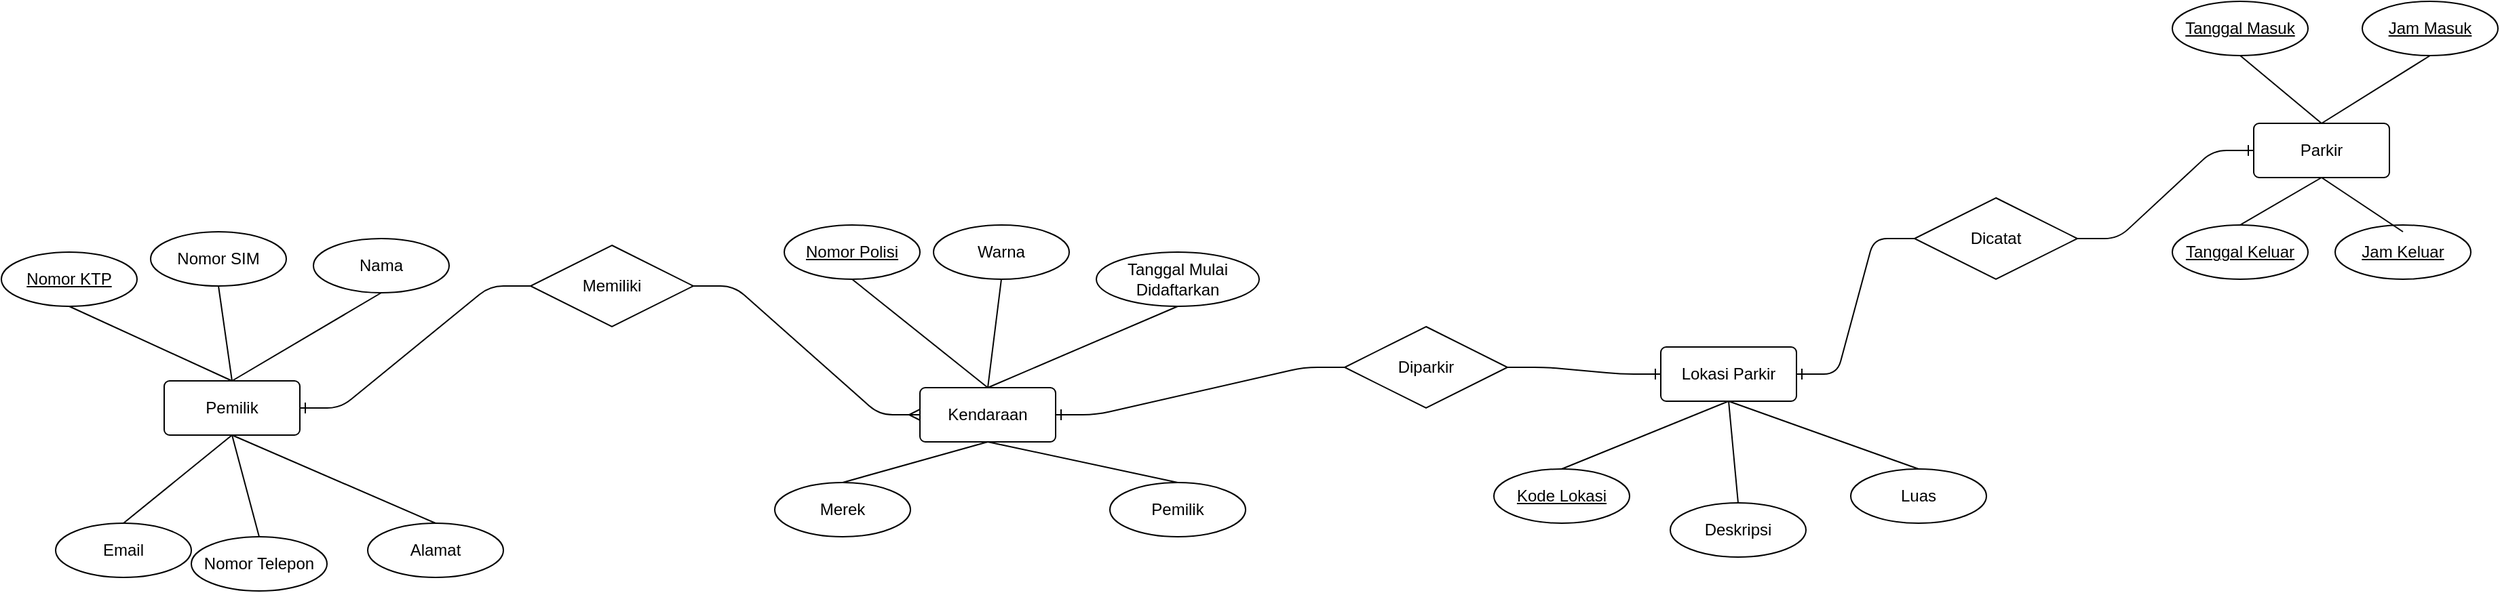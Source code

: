<mxfile version="14.9.9" type="device"><diagram id="OG5uIcRwUsuerimOeGn9" name="Page-1"><mxGraphModel dx="3530" dy="1754" grid="1" gridSize="10" guides="1" tooltips="1" connect="1" arrows="1" fold="1" page="1" pageScale="1" pageWidth="827" pageHeight="1169" math="0" shadow="0"><root><mxCell id="0"/><mxCell id="1" parent="0"/><mxCell id="lWS7k10DqaSBkQgHMjg3-57" value="" style="group" vertex="1" connectable="0" parent="1"><mxGeometry x="-120" y="520" width="1840" height="435" as="geometry"/></mxCell><mxCell id="lWS7k10DqaSBkQgHMjg3-1" value="Lokasi Parkir" style="rounded=1;arcSize=10;whiteSpace=wrap;html=1;align=center;" vertex="1" parent="lWS7k10DqaSBkQgHMjg3-57"><mxGeometry x="1223" y="255" width="100" height="40" as="geometry"/></mxCell><mxCell id="lWS7k10DqaSBkQgHMjg3-2" value="&lt;u&gt;Kode Lokasi&lt;/u&gt;" style="ellipse;whiteSpace=wrap;html=1;align=center;" vertex="1" parent="lWS7k10DqaSBkQgHMjg3-57"><mxGeometry x="1100" y="345" width="100" height="40" as="geometry"/></mxCell><mxCell id="lWS7k10DqaSBkQgHMjg3-3" value="Deskripsi" style="ellipse;whiteSpace=wrap;html=1;align=center;" vertex="1" parent="lWS7k10DqaSBkQgHMjg3-57"><mxGeometry x="1230" y="370" width="100" height="40" as="geometry"/></mxCell><mxCell id="lWS7k10DqaSBkQgHMjg3-4" value="Luas" style="ellipse;whiteSpace=wrap;html=1;align=center;" vertex="1" parent="lWS7k10DqaSBkQgHMjg3-57"><mxGeometry x="1363" y="345" width="100" height="40" as="geometry"/></mxCell><mxCell id="lWS7k10DqaSBkQgHMjg3-6" value="" style="endArrow=none;html=1;exitX=0.5;exitY=1;exitDx=0;exitDy=0;entryX=0.5;entryY=0;entryDx=0;entryDy=0;" edge="1" parent="lWS7k10DqaSBkQgHMjg3-57" source="lWS7k10DqaSBkQgHMjg3-1" target="lWS7k10DqaSBkQgHMjg3-2"><mxGeometry width="50" height="50" relative="1" as="geometry"><mxPoint x="1123" y="315" as="sourcePoint"/><mxPoint x="1173" y="265" as="targetPoint"/></mxGeometry></mxCell><mxCell id="lWS7k10DqaSBkQgHMjg3-7" value="" style="endArrow=none;html=1;exitX=0.5;exitY=1;exitDx=0;exitDy=0;entryX=0.5;entryY=0;entryDx=0;entryDy=0;" edge="1" parent="lWS7k10DqaSBkQgHMjg3-57" source="lWS7k10DqaSBkQgHMjg3-1" target="lWS7k10DqaSBkQgHMjg3-3"><mxGeometry width="50" height="50" relative="1" as="geometry"><mxPoint x="1283" y="265" as="sourcePoint"/><mxPoint x="1290" y="355" as="targetPoint"/></mxGeometry></mxCell><mxCell id="lWS7k10DqaSBkQgHMjg3-8" value="" style="endArrow=none;html=1;entryX=0.5;entryY=0;entryDx=0;entryDy=0;exitX=0.5;exitY=1;exitDx=0;exitDy=0;" edge="1" parent="lWS7k10DqaSBkQgHMjg3-57" source="lWS7k10DqaSBkQgHMjg3-1" target="lWS7k10DqaSBkQgHMjg3-4"><mxGeometry width="50" height="50" relative="1" as="geometry"><mxPoint x="1273" y="255" as="sourcePoint"/><mxPoint x="1313" y="215" as="targetPoint"/></mxGeometry></mxCell><mxCell id="lWS7k10DqaSBkQgHMjg3-10" value="Kendaraan" style="rounded=1;arcSize=10;whiteSpace=wrap;html=1;align=center;" vertex="1" parent="lWS7k10DqaSBkQgHMjg3-57"><mxGeometry x="677" y="285" width="100" height="40" as="geometry"/></mxCell><mxCell id="lWS7k10DqaSBkQgHMjg3-11" value="&lt;u&gt;Nomor Polisi&lt;/u&gt;" style="ellipse;whiteSpace=wrap;html=1;align=center;" vertex="1" parent="lWS7k10DqaSBkQgHMjg3-57"><mxGeometry x="577" y="165" width="100" height="40" as="geometry"/></mxCell><mxCell id="lWS7k10DqaSBkQgHMjg3-12" value="Warna" style="ellipse;whiteSpace=wrap;html=1;align=center;" vertex="1" parent="lWS7k10DqaSBkQgHMjg3-57"><mxGeometry x="687" y="165" width="100" height="40" as="geometry"/></mxCell><mxCell id="lWS7k10DqaSBkQgHMjg3-13" value="Merek" style="ellipse;whiteSpace=wrap;html=1;align=center;" vertex="1" parent="lWS7k10DqaSBkQgHMjg3-57"><mxGeometry x="570" y="355" width="100" height="40" as="geometry"/></mxCell><mxCell id="lWS7k10DqaSBkQgHMjg3-14" value="Tanggal Mulai Didaftarkan" style="ellipse;whiteSpace=wrap;html=1;align=center;" vertex="1" parent="lWS7k10DqaSBkQgHMjg3-57"><mxGeometry x="807" y="185" width="120" height="40" as="geometry"/></mxCell><mxCell id="lWS7k10DqaSBkQgHMjg3-15" value="Pemilik" style="ellipse;whiteSpace=wrap;html=1;align=center;" vertex="1" parent="lWS7k10DqaSBkQgHMjg3-57"><mxGeometry x="817" y="355" width="100" height="40" as="geometry"/></mxCell><mxCell id="lWS7k10DqaSBkQgHMjg3-16" value="" style="endArrow=none;html=1;exitX=0.5;exitY=0;exitDx=0;exitDy=0;entryX=0.5;entryY=1;entryDx=0;entryDy=0;" edge="1" parent="lWS7k10DqaSBkQgHMjg3-57" source="lWS7k10DqaSBkQgHMjg3-10" target="lWS7k10DqaSBkQgHMjg3-11"><mxGeometry width="50" height="50" relative="1" as="geometry"><mxPoint x="757" y="255" as="sourcePoint"/><mxPoint x="647" y="205" as="targetPoint"/></mxGeometry></mxCell><mxCell id="lWS7k10DqaSBkQgHMjg3-17" value="" style="endArrow=none;html=1;entryX=0.5;entryY=1;entryDx=0;entryDy=0;exitX=0.5;exitY=0;exitDx=0;exitDy=0;" edge="1" parent="lWS7k10DqaSBkQgHMjg3-57" source="lWS7k10DqaSBkQgHMjg3-10" target="lWS7k10DqaSBkQgHMjg3-12"><mxGeometry width="50" height="50" relative="1" as="geometry"><mxPoint x="747" y="255" as="sourcePoint"/><mxPoint x="617" y="215" as="targetPoint"/></mxGeometry></mxCell><mxCell id="lWS7k10DqaSBkQgHMjg3-18" value="" style="endArrow=none;html=1;entryX=0.5;entryY=0;entryDx=0;entryDy=0;exitX=0.5;exitY=1;exitDx=0;exitDy=0;" edge="1" parent="lWS7k10DqaSBkQgHMjg3-57" source="lWS7k10DqaSBkQgHMjg3-10" target="lWS7k10DqaSBkQgHMjg3-13"><mxGeometry width="50" height="50" relative="1" as="geometry"><mxPoint x="757" y="265" as="sourcePoint"/><mxPoint x="737" y="215" as="targetPoint"/></mxGeometry></mxCell><mxCell id="lWS7k10DqaSBkQgHMjg3-19" value="" style="endArrow=none;html=1;entryX=0.5;entryY=1;entryDx=0;entryDy=0;exitX=0.5;exitY=0;exitDx=0;exitDy=0;" edge="1" parent="lWS7k10DqaSBkQgHMjg3-57" source="lWS7k10DqaSBkQgHMjg3-10" target="lWS7k10DqaSBkQgHMjg3-14"><mxGeometry width="50" height="50" relative="1" as="geometry"><mxPoint x="757" y="265" as="sourcePoint"/><mxPoint x="857" y="215" as="targetPoint"/></mxGeometry></mxCell><mxCell id="lWS7k10DqaSBkQgHMjg3-20" value="" style="endArrow=none;html=1;entryX=0.5;entryY=0;entryDx=0;entryDy=0;" edge="1" parent="lWS7k10DqaSBkQgHMjg3-57" target="lWS7k10DqaSBkQgHMjg3-15"><mxGeometry width="50" height="50" relative="1" as="geometry"><mxPoint x="727" y="325" as="sourcePoint"/><mxPoint x="987" y="215" as="targetPoint"/></mxGeometry></mxCell><mxCell id="lWS7k10DqaSBkQgHMjg3-21" value="Pemilik" style="rounded=1;arcSize=10;whiteSpace=wrap;html=1;align=center;" vertex="1" parent="lWS7k10DqaSBkQgHMjg3-57"><mxGeometry x="120" y="280" width="100" height="40" as="geometry"/></mxCell><mxCell id="lWS7k10DqaSBkQgHMjg3-22" value="&lt;u&gt;Nomor KTP&lt;/u&gt;" style="ellipse;whiteSpace=wrap;html=1;align=center;" vertex="1" parent="lWS7k10DqaSBkQgHMjg3-57"><mxGeometry y="185" width="100" height="40" as="geometry"/></mxCell><mxCell id="lWS7k10DqaSBkQgHMjg3-24" value="Nomor SIM" style="ellipse;whiteSpace=wrap;html=1;align=center;" vertex="1" parent="lWS7k10DqaSBkQgHMjg3-57"><mxGeometry x="110" y="170" width="100" height="40" as="geometry"/></mxCell><mxCell id="lWS7k10DqaSBkQgHMjg3-25" value="Nama" style="ellipse;whiteSpace=wrap;html=1;align=center;" vertex="1" parent="lWS7k10DqaSBkQgHMjg3-57"><mxGeometry x="230" y="175" width="100" height="40" as="geometry"/></mxCell><mxCell id="lWS7k10DqaSBkQgHMjg3-26" value="Alamat" style="ellipse;whiteSpace=wrap;html=1;align=center;" vertex="1" parent="lWS7k10DqaSBkQgHMjg3-57"><mxGeometry x="270" y="385" width="100" height="40" as="geometry"/></mxCell><mxCell id="lWS7k10DqaSBkQgHMjg3-27" value="Nomor Telepon" style="ellipse;whiteSpace=wrap;html=1;align=center;" vertex="1" parent="lWS7k10DqaSBkQgHMjg3-57"><mxGeometry x="140" y="395" width="100" height="40" as="geometry"/></mxCell><mxCell id="lWS7k10DqaSBkQgHMjg3-28" value="Email" style="ellipse;whiteSpace=wrap;html=1;align=center;" vertex="1" parent="lWS7k10DqaSBkQgHMjg3-57"><mxGeometry x="40" y="385" width="100" height="40" as="geometry"/></mxCell><mxCell id="lWS7k10DqaSBkQgHMjg3-30" value="" style="endArrow=none;html=1;exitX=0.5;exitY=0;exitDx=0;exitDy=0;entryX=0.5;entryY=1;entryDx=0;entryDy=0;" edge="1" parent="lWS7k10DqaSBkQgHMjg3-57" source="lWS7k10DqaSBkQgHMjg3-21" target="lWS7k10DqaSBkQgHMjg3-22"><mxGeometry width="50" height="50" relative="1" as="geometry"><mxPoint x="170" y="220" as="sourcePoint"/><mxPoint x="70" y="140" as="targetPoint"/></mxGeometry></mxCell><mxCell id="lWS7k10DqaSBkQgHMjg3-31" value="" style="endArrow=none;html=1;entryX=0.5;entryY=1;entryDx=0;entryDy=0;exitX=0.5;exitY=0;exitDx=0;exitDy=0;" edge="1" parent="lWS7k10DqaSBkQgHMjg3-57" source="lWS7k10DqaSBkQgHMjg3-21" target="lWS7k10DqaSBkQgHMjg3-24"><mxGeometry width="50" height="50" relative="1" as="geometry"><mxPoint x="190" y="260" as="sourcePoint"/><mxPoint x="20" y="260" as="targetPoint"/></mxGeometry></mxCell><mxCell id="lWS7k10DqaSBkQgHMjg3-32" value="" style="endArrow=none;html=1;entryX=0.5;entryY=1;entryDx=0;entryDy=0;" edge="1" parent="lWS7k10DqaSBkQgHMjg3-57" target="lWS7k10DqaSBkQgHMjg3-25"><mxGeometry width="50" height="50" relative="1" as="geometry"><mxPoint x="170" y="280" as="sourcePoint"/><mxPoint x="100" y="195" as="targetPoint"/></mxGeometry></mxCell><mxCell id="lWS7k10DqaSBkQgHMjg3-33" value="" style="endArrow=none;html=1;entryX=0.5;entryY=0;entryDx=0;entryDy=0;exitX=0.5;exitY=1;exitDx=0;exitDy=0;" edge="1" parent="lWS7k10DqaSBkQgHMjg3-57" source="lWS7k10DqaSBkQgHMjg3-21" target="lWS7k10DqaSBkQgHMjg3-26"><mxGeometry width="50" height="50" relative="1" as="geometry"><mxPoint x="200" y="270" as="sourcePoint"/><mxPoint x="210" y="175" as="targetPoint"/></mxGeometry></mxCell><mxCell id="lWS7k10DqaSBkQgHMjg3-34" value="" style="endArrow=none;html=1;entryX=0.5;entryY=0;entryDx=0;entryDy=0;exitX=0.5;exitY=1;exitDx=0;exitDy=0;" edge="1" parent="lWS7k10DqaSBkQgHMjg3-57" source="lWS7k10DqaSBkQgHMjg3-21" target="lWS7k10DqaSBkQgHMjg3-27"><mxGeometry width="50" height="50" relative="1" as="geometry"><mxPoint x="170" y="315" as="sourcePoint"/><mxPoint x="320" y="210" as="targetPoint"/></mxGeometry></mxCell><mxCell id="lWS7k10DqaSBkQgHMjg3-35" value="" style="endArrow=none;html=1;entryX=0.5;entryY=0;entryDx=0;entryDy=0;exitX=0.5;exitY=1;exitDx=0;exitDy=0;" edge="1" parent="lWS7k10DqaSBkQgHMjg3-57" source="lWS7k10DqaSBkQgHMjg3-21" target="lWS7k10DqaSBkQgHMjg3-28"><mxGeometry width="50" height="50" relative="1" as="geometry"><mxPoint x="170" y="280" as="sourcePoint"/><mxPoint x="330" y="250" as="targetPoint"/></mxGeometry></mxCell><mxCell id="lWS7k10DqaSBkQgHMjg3-36" value="Parkir" style="rounded=1;arcSize=10;whiteSpace=wrap;html=1;align=center;" vertex="1" parent="lWS7k10DqaSBkQgHMjg3-57"><mxGeometry x="1660" y="90" width="100" height="40" as="geometry"/></mxCell><mxCell id="lWS7k10DqaSBkQgHMjg3-37" value="&lt;u&gt;Tanggal Masuk&lt;/u&gt;" style="ellipse;whiteSpace=wrap;html=1;align=center;" vertex="1" parent="lWS7k10DqaSBkQgHMjg3-57"><mxGeometry x="1600" width="100" height="40" as="geometry"/></mxCell><mxCell id="lWS7k10DqaSBkQgHMjg3-38" value="&lt;u&gt;Jam Masuk&lt;/u&gt;" style="ellipse;whiteSpace=wrap;html=1;align=center;" vertex="1" parent="lWS7k10DqaSBkQgHMjg3-57"><mxGeometry x="1740" width="100" height="40" as="geometry"/></mxCell><mxCell id="lWS7k10DqaSBkQgHMjg3-39" value="&lt;u&gt;Tanggal Keluar&lt;/u&gt;" style="ellipse;whiteSpace=wrap;html=1;align=center;" vertex="1" parent="lWS7k10DqaSBkQgHMjg3-57"><mxGeometry x="1600" y="165" width="100" height="40" as="geometry"/></mxCell><mxCell id="lWS7k10DqaSBkQgHMjg3-40" value="&lt;u&gt;Jam Keluar&lt;/u&gt;" style="ellipse;whiteSpace=wrap;html=1;align=center;" vertex="1" parent="lWS7k10DqaSBkQgHMjg3-57"><mxGeometry x="1720" y="165" width="100" height="40" as="geometry"/></mxCell><mxCell id="lWS7k10DqaSBkQgHMjg3-41" value="" style="endArrow=none;html=1;exitX=0.5;exitY=0;exitDx=0;exitDy=0;entryX=0.5;entryY=1;entryDx=0;entryDy=0;" edge="1" parent="lWS7k10DqaSBkQgHMjg3-57" source="lWS7k10DqaSBkQgHMjg3-36" target="lWS7k10DqaSBkQgHMjg3-37"><mxGeometry width="50" height="50" relative="1" as="geometry"><mxPoint x="1740" y="100" as="sourcePoint"/><mxPoint x="1640" y="20" as="targetPoint"/></mxGeometry></mxCell><mxCell id="lWS7k10DqaSBkQgHMjg3-42" value="" style="endArrow=none;html=1;exitX=0.5;exitY=0;exitDx=0;exitDy=0;entryX=0.5;entryY=1;entryDx=0;entryDy=0;" edge="1" parent="lWS7k10DqaSBkQgHMjg3-57" source="lWS7k10DqaSBkQgHMjg3-36" target="lWS7k10DqaSBkQgHMjg3-38"><mxGeometry width="50" height="50" relative="1" as="geometry"><mxPoint x="1720" y="100" as="sourcePoint"/><mxPoint x="1600" y="50" as="targetPoint"/></mxGeometry></mxCell><mxCell id="lWS7k10DqaSBkQgHMjg3-43" value="" style="endArrow=none;html=1;exitX=0.5;exitY=1;exitDx=0;exitDy=0;entryX=0.5;entryY=0;entryDx=0;entryDy=0;" edge="1" parent="lWS7k10DqaSBkQgHMjg3-57" source="lWS7k10DqaSBkQgHMjg3-36" target="lWS7k10DqaSBkQgHMjg3-39"><mxGeometry width="50" height="50" relative="1" as="geometry"><mxPoint x="1720" y="100" as="sourcePoint"/><mxPoint x="1600" y="50" as="targetPoint"/></mxGeometry></mxCell><mxCell id="lWS7k10DqaSBkQgHMjg3-44" value="" style="endArrow=none;html=1;exitX=0.5;exitY=1;exitDx=0;exitDy=0;" edge="1" parent="lWS7k10DqaSBkQgHMjg3-57" source="lWS7k10DqaSBkQgHMjg3-36"><mxGeometry width="50" height="50" relative="1" as="geometry"><mxPoint x="1720" y="140" as="sourcePoint"/><mxPoint x="1770" y="170" as="targetPoint"/></mxGeometry></mxCell><mxCell id="lWS7k10DqaSBkQgHMjg3-45" value="Memiliki" style="shape=rhombus;perimeter=rhombusPerimeter;whiteSpace=wrap;html=1;align=center;" vertex="1" parent="lWS7k10DqaSBkQgHMjg3-57"><mxGeometry x="390" y="180" width="120" height="60" as="geometry"/></mxCell><mxCell id="lWS7k10DqaSBkQgHMjg3-46" value="" style="edgeStyle=entityRelationEdgeStyle;fontSize=12;html=1;endArrow=ERmany;exitX=1;exitY=0.5;exitDx=0;exitDy=0;entryX=0;entryY=0.5;entryDx=0;entryDy=0;" edge="1" parent="lWS7k10DqaSBkQgHMjg3-57" source="lWS7k10DqaSBkQgHMjg3-45" target="lWS7k10DqaSBkQgHMjg3-10"><mxGeometry width="100" height="100" relative="1" as="geometry"><mxPoint x="490" y="470" as="sourcePoint"/><mxPoint x="590" y="370" as="targetPoint"/></mxGeometry></mxCell><mxCell id="lWS7k10DqaSBkQgHMjg3-47" value="" style="edgeStyle=entityRelationEdgeStyle;fontSize=12;html=1;endArrow=ERone;endFill=1;exitX=0;exitY=0.5;exitDx=0;exitDy=0;entryX=1;entryY=0.5;entryDx=0;entryDy=0;" edge="1" parent="lWS7k10DqaSBkQgHMjg3-57" source="lWS7k10DqaSBkQgHMjg3-45" target="lWS7k10DqaSBkQgHMjg3-21"><mxGeometry width="100" height="100" relative="1" as="geometry"><mxPoint x="260" y="320" as="sourcePoint"/><mxPoint x="380" y="270" as="targetPoint"/></mxGeometry></mxCell><mxCell id="lWS7k10DqaSBkQgHMjg3-49" value="Diparkir" style="shape=rhombus;perimeter=rhombusPerimeter;whiteSpace=wrap;html=1;align=center;" vertex="1" parent="lWS7k10DqaSBkQgHMjg3-57"><mxGeometry x="990" y="240" width="120" height="60" as="geometry"/></mxCell><mxCell id="lWS7k10DqaSBkQgHMjg3-50" value="" style="edgeStyle=entityRelationEdgeStyle;fontSize=12;html=1;endArrow=ERone;endFill=1;exitX=0;exitY=0.5;exitDx=0;exitDy=0;entryX=1;entryY=0.5;entryDx=0;entryDy=0;" edge="1" parent="lWS7k10DqaSBkQgHMjg3-57" source="lWS7k10DqaSBkQgHMjg3-49" target="lWS7k10DqaSBkQgHMjg3-10"><mxGeometry width="100" height="100" relative="1" as="geometry"><mxPoint x="607" y="460" as="sourcePoint"/><mxPoint x="777" y="370" as="targetPoint"/></mxGeometry></mxCell><mxCell id="lWS7k10DqaSBkQgHMjg3-53" value="" style="edgeStyle=entityRelationEdgeStyle;fontSize=12;html=1;endArrow=ERone;endFill=1;exitX=1;exitY=0.5;exitDx=0;exitDy=0;entryX=0;entryY=0.5;entryDx=0;entryDy=0;" edge="1" parent="lWS7k10DqaSBkQgHMjg3-57" source="lWS7k10DqaSBkQgHMjg3-49" target="lWS7k10DqaSBkQgHMjg3-1"><mxGeometry width="100" height="100" relative="1" as="geometry"><mxPoint x="1000" y="280" as="sourcePoint"/><mxPoint x="787" y="315" as="targetPoint"/></mxGeometry></mxCell><mxCell id="lWS7k10DqaSBkQgHMjg3-54" value="Dicatat" style="shape=rhombus;perimeter=rhombusPerimeter;whiteSpace=wrap;html=1;align=center;" vertex="1" parent="lWS7k10DqaSBkQgHMjg3-57"><mxGeometry x="1410" y="145" width="120" height="60" as="geometry"/></mxCell><mxCell id="lWS7k10DqaSBkQgHMjg3-55" value="" style="edgeStyle=entityRelationEdgeStyle;fontSize=12;html=1;endArrow=ERone;endFill=1;exitX=0;exitY=0.5;exitDx=0;exitDy=0;entryX=1;entryY=0.5;entryDx=0;entryDy=0;" edge="1" parent="lWS7k10DqaSBkQgHMjg3-57" source="lWS7k10DqaSBkQgHMjg3-54" target="lWS7k10DqaSBkQgHMjg3-1"><mxGeometry width="100" height="100" relative="1" as="geometry"><mxPoint x="1120" y="280" as="sourcePoint"/><mxPoint x="1233" y="285" as="targetPoint"/></mxGeometry></mxCell><mxCell id="lWS7k10DqaSBkQgHMjg3-56" value="" style="edgeStyle=entityRelationEdgeStyle;fontSize=12;html=1;endArrow=ERone;endFill=1;exitX=1;exitY=0.5;exitDx=0;exitDy=0;entryX=0;entryY=0.5;entryDx=0;entryDy=0;" edge="1" parent="lWS7k10DqaSBkQgHMjg3-57" source="lWS7k10DqaSBkQgHMjg3-54" target="lWS7k10DqaSBkQgHMjg3-36"><mxGeometry width="100" height="100" relative="1" as="geometry"><mxPoint x="1420" y="185" as="sourcePoint"/><mxPoint x="1333" y="285" as="targetPoint"/></mxGeometry></mxCell></root></mxGraphModel></diagram></mxfile>